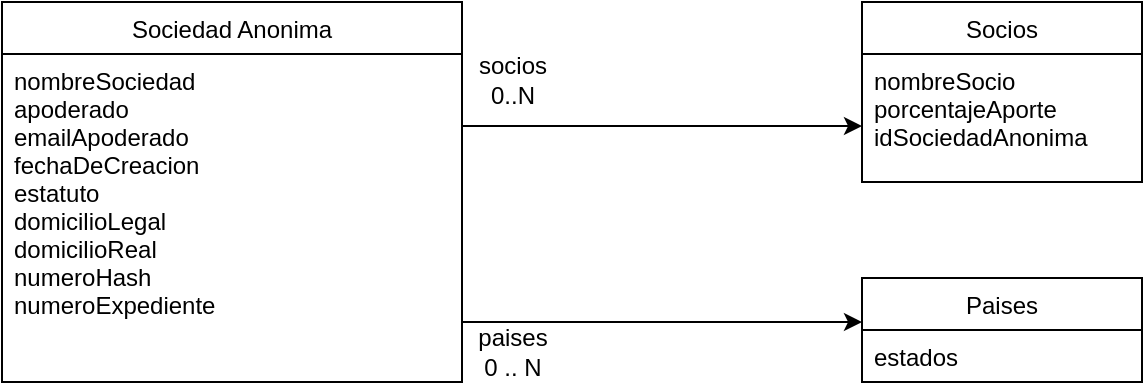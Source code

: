 <mxfile version="15.4.3" type="github">
  <diagram id="tg0lqJwbmXBvQMINFFCC" name="Page-1">
    <mxGraphModel dx="1426" dy="771" grid="1" gridSize="10" guides="1" tooltips="1" connect="1" arrows="1" fold="1" page="1" pageScale="1" pageWidth="827" pageHeight="1169" math="0" shadow="0">
      <root>
        <mxCell id="0" />
        <mxCell id="1" parent="0" />
        <mxCell id="SOCzksc2_nWab9quwr7T-1" value="Sociedad Anonima" style="swimlane;fontStyle=0;childLayout=stackLayout;horizontal=1;startSize=26;fillColor=none;horizontalStack=0;resizeParent=1;resizeParentMax=0;resizeLast=0;collapsible=1;marginBottom=0;" parent="1" vertex="1">
          <mxGeometry x="120" y="46" width="230" height="190" as="geometry" />
        </mxCell>
        <mxCell id="SOCzksc2_nWab9quwr7T-2" value="nombreSociedad&#xa;apoderado&#xa;emailApoderado&#xa;fechaDeCreacion&#xa;estatuto&#xa;domicilioLegal&#xa;domicilioReal&#xa;numeroHash&#xa;numeroExpediente&#xa;&#xa;" style="text;strokeColor=none;fillColor=none;align=left;verticalAlign=top;spacingLeft=4;spacingRight=4;overflow=hidden;rotatable=0;points=[[0,0.5],[1,0.5]];portConstraint=eastwest;fontColor=#000000;" parent="SOCzksc2_nWab9quwr7T-1" vertex="1">
          <mxGeometry y="26" width="230" height="164" as="geometry" />
        </mxCell>
        <mxCell id="SOCzksc2_nWab9quwr7T-3" value="Socios" style="swimlane;fontStyle=0;childLayout=stackLayout;horizontal=1;startSize=26;fillColor=none;horizontalStack=0;resizeParent=1;resizeParentMax=0;resizeLast=0;collapsible=1;marginBottom=0;" parent="1" vertex="1">
          <mxGeometry x="550" y="46" width="140" height="90" as="geometry" />
        </mxCell>
        <mxCell id="SOCzksc2_nWab9quwr7T-4" value="nombreSocio&#xa;porcentajeAporte&#xa;idSociedadAnonima&#xa;&#xa;" style="text;strokeColor=none;fillColor=none;align=left;verticalAlign=top;spacingLeft=4;spacingRight=4;overflow=hidden;rotatable=0;points=[[0,0.5],[1,0.5]];portConstraint=eastwest;" parent="SOCzksc2_nWab9quwr7T-3" vertex="1">
          <mxGeometry y="26" width="140" height="64" as="geometry" />
        </mxCell>
        <mxCell id="SOCzksc2_nWab9quwr7T-5" style="edgeStyle=orthogonalEdgeStyle;rounded=0;orthogonalLoop=1;jettySize=auto;html=1;" parent="1" source="SOCzksc2_nWab9quwr7T-2" target="SOCzksc2_nWab9quwr7T-4" edge="1">
          <mxGeometry relative="1" as="geometry">
            <Array as="points">
              <mxPoint x="400" y="108" />
              <mxPoint x="400" y="108" />
            </Array>
          </mxGeometry>
        </mxCell>
        <mxCell id="SOCzksc2_nWab9quwr7T-7" value="&lt;div&gt;socios&lt;/div&gt;&lt;div&gt;0&lt;span&gt;..N&lt;/span&gt;&lt;/div&gt;" style="text;html=1;align=center;verticalAlign=middle;resizable=0;points=[];autosize=1;strokeColor=none;fillColor=none;" parent="1" vertex="1">
          <mxGeometry x="350" y="70" width="50" height="30" as="geometry" />
        </mxCell>
        <mxCell id="SOCzksc2_nWab9quwr7T-8" value="Paises" style="swimlane;fontStyle=0;childLayout=stackLayout;horizontal=1;startSize=26;fillColor=none;horizontalStack=0;resizeParent=1;resizeParentMax=0;resizeLast=0;collapsible=1;marginBottom=0;" parent="1" vertex="1">
          <mxGeometry x="550" y="184" width="140" height="52" as="geometry" />
        </mxCell>
        <mxCell id="SOCzksc2_nWab9quwr7T-9" value="estados" style="text;strokeColor=none;fillColor=none;align=left;verticalAlign=top;spacingLeft=4;spacingRight=4;overflow=hidden;rotatable=0;points=[[0,0.5],[1,0.5]];portConstraint=eastwest;" parent="SOCzksc2_nWab9quwr7T-8" vertex="1">
          <mxGeometry y="26" width="140" height="26" as="geometry" />
        </mxCell>
        <mxCell id="SOCzksc2_nWab9quwr7T-14" value="paises&lt;br&gt;0 .. N" style="text;html=1;align=center;verticalAlign=middle;resizable=0;points=[];autosize=1;strokeColor=none;fillColor=none;" parent="1" vertex="1">
          <mxGeometry x="350" y="206" width="50" height="30" as="geometry" />
        </mxCell>
        <mxCell id="4szvxI4jlmDdCMgurCuO-1" style="edgeStyle=orthogonalEdgeStyle;rounded=0;orthogonalLoop=1;jettySize=auto;html=1;" edge="1" parent="1">
          <mxGeometry relative="1" as="geometry">
            <Array as="points">
              <mxPoint x="400" y="206" />
              <mxPoint x="400" y="206" />
            </Array>
            <mxPoint x="350" y="206" as="sourcePoint" />
            <mxPoint x="550" y="206" as="targetPoint" />
          </mxGeometry>
        </mxCell>
      </root>
    </mxGraphModel>
  </diagram>
</mxfile>
